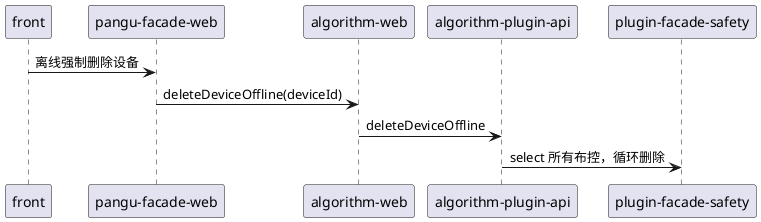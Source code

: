 @startuml
"front" ->  "pangu-facade-web" : 离线强制删除设备
            "pangu-facade-web" -> "algorithm-web" : deleteDeviceOffline(deviceId)
                                  "algorithm-web" -> "algorithm-plugin-api"  : deleteDeviceOffline
                                                                    "algorithm-plugin-api" -> "plugin-facade-safety"  :  select 所有布控，循环删除


@enduml